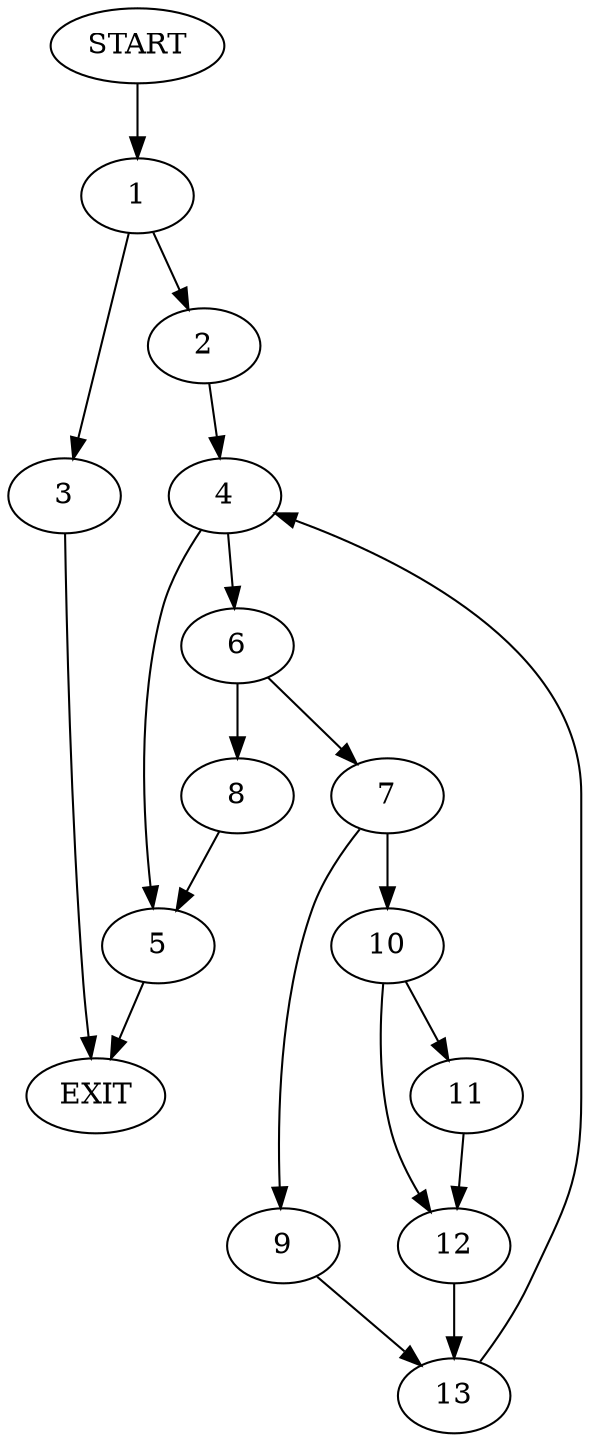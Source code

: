 digraph {
0 [label="START"]
14 [label="EXIT"]
0 -> 1
1 -> 2
1 -> 3
3 -> 14
2 -> 4
4 -> 5
4 -> 6
6 -> 7
6 -> 8
5 -> 14
8 -> 5
7 -> 9
7 -> 10
10 -> 11
10 -> 12
9 -> 13
13 -> 4
12 -> 13
11 -> 12
}
